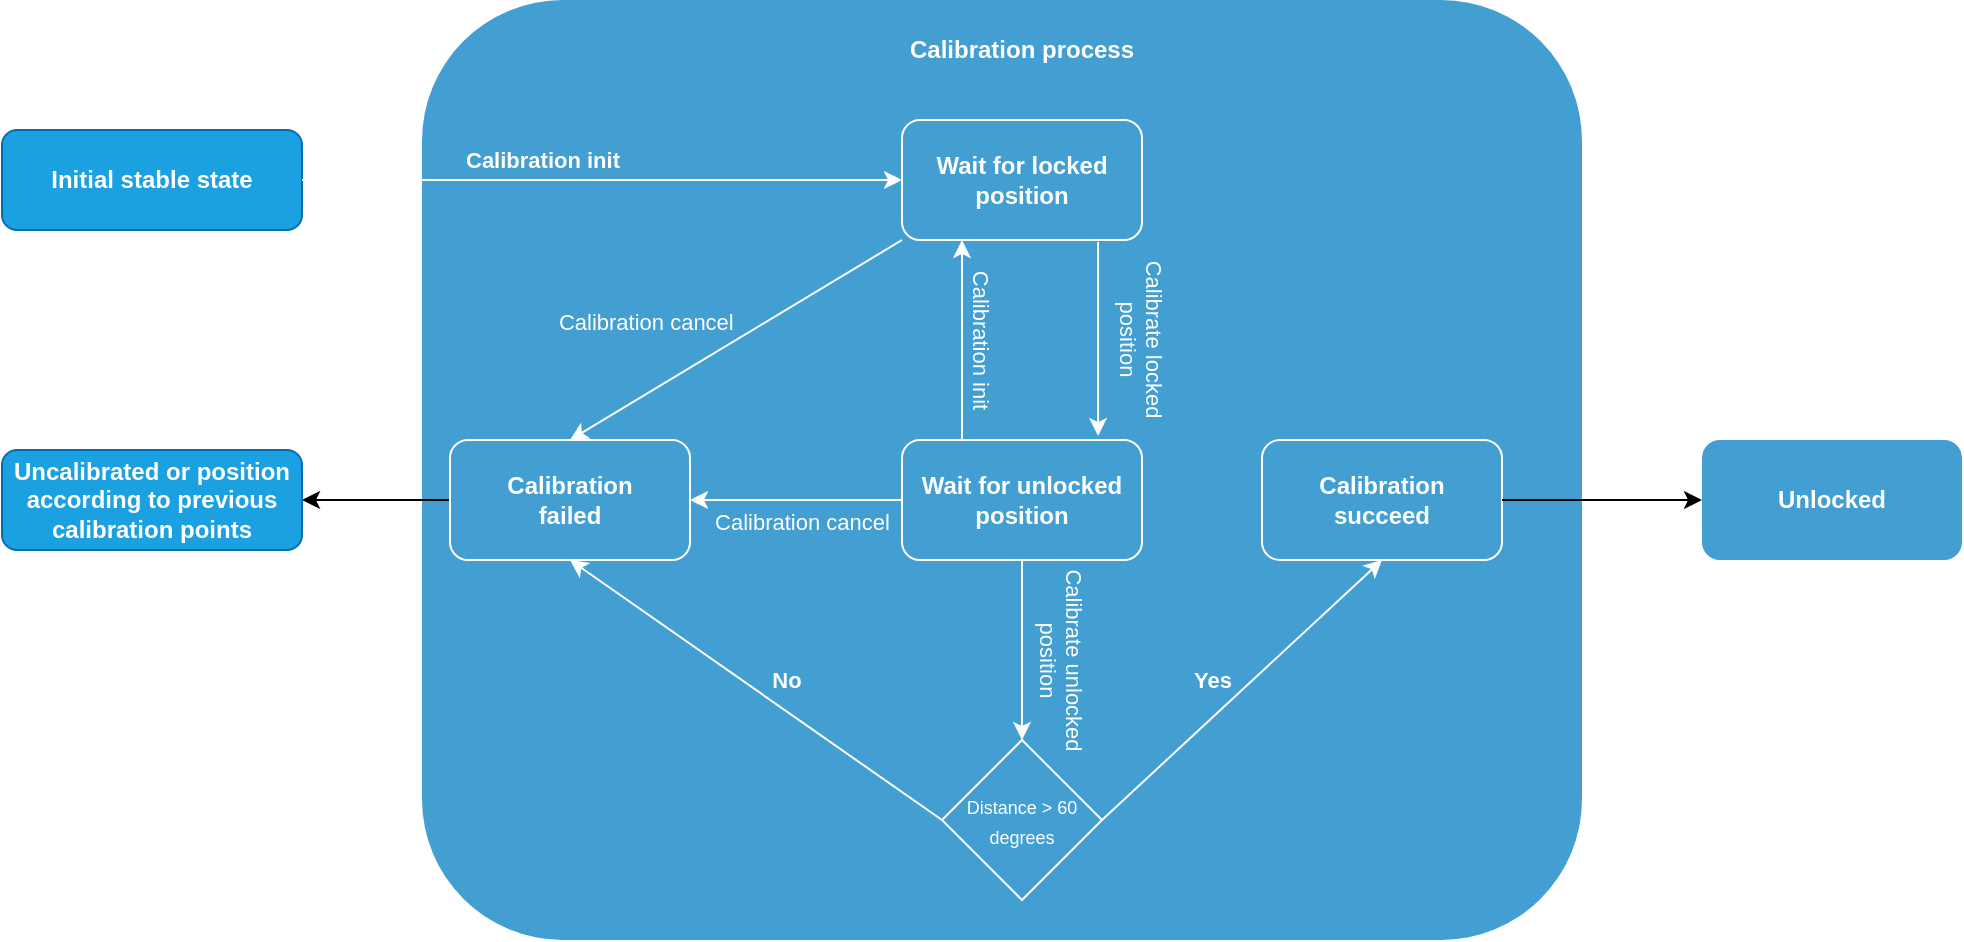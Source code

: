<mxfile version="23.0.2" type="device">
  <diagram id="V6EAEFwaIlpr3qccd9h4" name="Page-1">
    <mxGraphModel dx="1434" dy="844" grid="1" gridSize="10" guides="1" tooltips="1" connect="1" arrows="1" fold="1" page="1" pageScale="1" pageWidth="827" pageHeight="1169" background="#ffffff" math="0" shadow="0">
      <root>
        <mxCell id="0" />
        <mxCell id="1" parent="0" />
        <mxCell id="8" value="&lt;p style=&quot;line-height: 120%;&quot;&gt;&lt;br&gt;&lt;/p&gt;" style="rounded=1;whiteSpace=wrap;html=1;fillColor=#439ED2;align=left;strokeColor=none;fontColor=#FFFFFF;strokeWidth=3;" parent="1" vertex="1">
          <mxGeometry x="240" y="30" width="580" height="470" as="geometry" />
        </mxCell>
        <mxCell id="5" value="&lt;b&gt;&lt;font&gt;Initial stable state&lt;/font&gt;&lt;br&gt;&lt;/b&gt;" style="rounded=1;whiteSpace=wrap;html=1;fillColor=#1ba1e2;fontColor=#FFFFFF;strokeColor=#006EAF;" parent="1" vertex="1">
          <mxGeometry x="30" y="95" width="150" height="50" as="geometry" />
        </mxCell>
        <mxCell id="6" value="" style="endArrow=classic;html=1;exitX=1;exitY=0.5;exitDx=0;exitDy=0;entryX=0;entryY=0.5;entryDx=0;entryDy=0;fontColor=#FFFFFF;strokeColor=#FFFFFF;" parent="1" source="5" target="12" edge="1">
          <mxGeometry relative="1" as="geometry">
            <mxPoint x="200" y="220" as="sourcePoint" />
            <mxPoint x="300" y="220" as="targetPoint" />
          </mxGeometry>
        </mxCell>
        <mxCell id="7" value="&lt;b&gt;Calibration init&lt;/b&gt;" style="edgeLabel;resizable=0;html=1;align=center;verticalAlign=middle;fillColor=#439ED2;labelBackgroundColor=none;fontColor=#FFFFFF;" parent="6" connectable="0" vertex="1">
          <mxGeometry relative="1" as="geometry">
            <mxPoint x="-30" y="-10" as="offset" />
          </mxGeometry>
        </mxCell>
        <mxCell id="12" value="&lt;b&gt;Wait for locked position&lt;/b&gt;" style="rounded=1;whiteSpace=wrap;html=1;fillColor=#439ED2;fontColor=#FFFFFF;strokeColor=#FFFFFF;" parent="1" vertex="1">
          <mxGeometry x="480" y="90" width="120" height="60" as="geometry" />
        </mxCell>
        <mxCell id="13" value="&lt;b&gt;Wait for unlocked position&lt;/b&gt;" style="rounded=1;whiteSpace=wrap;html=1;fillColor=#439ED2;fontColor=#FFFFFF;strokeColor=#FFFFFF;" parent="1" vertex="1">
          <mxGeometry x="480" y="250" width="120" height="60" as="geometry" />
        </mxCell>
        <mxCell id="16" value="" style="endArrow=classic;html=1;exitX=0.817;exitY=1.017;exitDx=0;exitDy=0;entryX=0.817;entryY=-0.033;entryDx=0;entryDy=0;exitPerimeter=0;entryPerimeter=0;fontColor=#FFFFFF;strokeColor=#FFFFFF;" parent="1" source="12" target="13" edge="1">
          <mxGeometry relative="1" as="geometry">
            <mxPoint x="550" y="190" as="sourcePoint" />
            <mxPoint x="650" y="190" as="targetPoint" />
          </mxGeometry>
        </mxCell>
        <mxCell id="17" value="Calibrate locked&#xa;position" style="edgeLabel;resizable=0;align=center;verticalAlign=middle;fillColor=#439ED2;labelBackgroundColor=none;rotation=90;fontColor=#FFFFFF;" parent="16" connectable="0" vertex="1">
          <mxGeometry relative="1" as="geometry">
            <mxPoint x="22" as="offset" />
          </mxGeometry>
        </mxCell>
        <mxCell id="20" value="" style="endArrow=classic;html=1;exitX=0.25;exitY=0;exitDx=0;exitDy=0;entryX=0.25;entryY=1;entryDx=0;entryDy=0;fontColor=#FFFFFF;strokeColor=#FFFFFF;" parent="1" source="13" target="12" edge="1">
          <mxGeometry relative="1" as="geometry">
            <mxPoint x="490" y="180" as="sourcePoint" />
            <mxPoint x="490" y="267" as="targetPoint" />
          </mxGeometry>
        </mxCell>
        <mxCell id="21" value="Calibration init" style="edgeLabel;resizable=0;align=center;verticalAlign=middle;fillColor=#439ED2;labelBackgroundColor=none;rotation=90;fontColor=#FFFFFF;" parent="20" connectable="0" vertex="1">
          <mxGeometry relative="1" as="geometry">
            <mxPoint x="10" as="offset" />
          </mxGeometry>
        </mxCell>
        <mxCell id="25" value="" style="endArrow=classic;html=1;exitX=0.5;exitY=1;exitDx=0;exitDy=0;entryX=0.5;entryY=0;entryDx=0;entryDy=0;fontColor=#FFFFFF;strokeColor=#FFFFFF;" parent="1" source="13" target="32" edge="1">
          <mxGeometry relative="1" as="geometry">
            <mxPoint x="590" y="310" as="sourcePoint" />
            <mxPoint x="550" y="400" as="targetPoint" />
          </mxGeometry>
        </mxCell>
        <mxCell id="26" value="Calibrate unlocked&#xa;position" style="edgeLabel;resizable=0;align=center;verticalAlign=middle;fillColor=#439ED2;labelBackgroundColor=none;rotation=90;fontColor=#FFFFFF;" parent="25" connectable="0" vertex="1">
          <mxGeometry relative="1" as="geometry">
            <mxPoint x="20" y="5" as="offset" />
          </mxGeometry>
        </mxCell>
        <mxCell id="29" value="&lt;b&gt;Unlocked&lt;/b&gt;" style="rounded=1;whiteSpace=wrap;html=1;labelBackgroundColor=none;fillColor=#439ED2;strokeColor=none;fontColor=#FFFFFF;" parent="1" vertex="1">
          <mxGeometry x="880" y="250" width="130" height="60" as="geometry" />
        </mxCell>
        <mxCell id="32" value="&lt;font style=&quot;font-size: 9px;&quot;&gt;Distance &amp;gt; 60 degrees&lt;/font&gt;" style="rhombus;whiteSpace=wrap;html=1;labelBackgroundColor=none;fillColor=none;strokeColor=#FFFFFF;fontColor=#FFFFFF;" parent="1" vertex="1">
          <mxGeometry x="500" y="400" width="80" height="80" as="geometry" />
        </mxCell>
        <mxCell id="35" value="" style="endArrow=classic;html=1;exitX=1;exitY=0.5;exitDx=0;exitDy=0;entryX=0.5;entryY=1;entryDx=0;entryDy=0;fontColor=#FFFFFF;strokeColor=#FFFFFF;" parent="1" source="32" target="42" edge="1">
          <mxGeometry relative="1" as="geometry">
            <mxPoint x="380" y="420" as="sourcePoint" />
            <mxPoint x="180" y="370" as="targetPoint" />
          </mxGeometry>
        </mxCell>
        <mxCell id="36" value="&lt;b&gt;Yes&lt;/b&gt;" style="edgeLabel;resizable=0;html=1;align=center;verticalAlign=middle;fillColor=#439ED2;labelBackgroundColor=none;fontColor=#FFFFFF;" parent="35" connectable="0" vertex="1">
          <mxGeometry relative="1" as="geometry">
            <mxPoint x="-15" y="-5" as="offset" />
          </mxGeometry>
        </mxCell>
        <mxCell id="39" value="" style="endArrow=classic;html=1;exitX=0;exitY=0.5;exitDx=0;exitDy=0;entryX=0.5;entryY=1;entryDx=0;entryDy=0;strokeColor=#FFFFFF;fontColor=#FFFFFF;" parent="1" source="32" target="43" edge="1">
          <mxGeometry relative="1" as="geometry">
            <mxPoint x="370" y="330.0" as="sourcePoint" />
            <mxPoint x="520" y="530" as="targetPoint" />
          </mxGeometry>
        </mxCell>
        <mxCell id="40" value="&lt;b&gt;No&lt;/b&gt;" style="edgeLabel;resizable=0;html=1;align=center;verticalAlign=middle;fillColor=#439ED2;labelBackgroundColor=none;fontColor=#FFFFFF;" parent="39" connectable="0" vertex="1">
          <mxGeometry relative="1" as="geometry">
            <mxPoint x="15" y="-5" as="offset" />
          </mxGeometry>
        </mxCell>
        <mxCell id="41" value="&lt;b&gt;&lt;font style=&quot;font-size: 12px;&quot;&gt;Calibration process&lt;br&gt;&lt;/font&gt;&lt;/b&gt;" style="text;html=1;strokeColor=none;fillColor=none;align=center;verticalAlign=middle;whiteSpace=wrap;rounded=0;labelBackgroundColor=none;fontSize=9;fontColor=#FFFFFF;" parent="1" vertex="1">
          <mxGeometry x="465" y="40" width="150" height="30" as="geometry" />
        </mxCell>
        <mxCell id="42" value="&lt;b&gt;Calibration&lt;br&gt;succeed&lt;/b&gt;" style="rounded=1;whiteSpace=wrap;html=1;fillColor=#439ED2;strokeColor=#FFFFFF;fontColor=#FFFFFF;" parent="1" vertex="1">
          <mxGeometry x="660" y="250" width="120" height="60" as="geometry" />
        </mxCell>
        <mxCell id="55" style="edgeStyle=none;html=1;exitX=0;exitY=0.5;exitDx=0;exitDy=0;entryX=1;entryY=0.5;entryDx=0;entryDy=0;fontSize=12;fontColor=#FFFFFF;" parent="1" source="43" target="54" edge="1">
          <mxGeometry relative="1" as="geometry" />
        </mxCell>
        <mxCell id="43" value="&lt;b&gt;Calibration&lt;br&gt;failed&lt;/b&gt;" style="rounded=1;whiteSpace=wrap;html=1;fillColor=#439ED2;fontColor=#FFFFFF;strokeColor=#FFFFFF;" parent="1" vertex="1">
          <mxGeometry x="254" y="250" width="120" height="60" as="geometry" />
        </mxCell>
        <mxCell id="44" value="" style="endArrow=classic;html=1;exitX=0;exitY=1;exitDx=0;exitDy=0;entryX=0.5;entryY=0;entryDx=0;entryDy=0;fontColor=#FFFFFF;strokeColor=#FFFFFF;" parent="1" source="12" target="43" edge="1">
          <mxGeometry relative="1" as="geometry">
            <mxPoint x="370" y="140" as="sourcePoint" />
            <mxPoint x="370" y="237.0" as="targetPoint" />
          </mxGeometry>
        </mxCell>
        <mxCell id="45" value="Calibration cancel" style="edgeLabel;resizable=0;align=center;verticalAlign=middle;fillColor=#439ED2;labelBackgroundColor=none;rotation=0;fontColor=#FFFFFF;" parent="44" connectable="0" vertex="1">
          <mxGeometry relative="1" as="geometry">
            <mxPoint x="-45" y="-10" as="offset" />
          </mxGeometry>
        </mxCell>
        <mxCell id="46" value="" style="endArrow=classic;html=1;exitX=0;exitY=0.5;exitDx=0;exitDy=0;entryX=1;entryY=0.5;entryDx=0;entryDy=0;fontColor=#FFFFFF;strokeColor=#FFFFFF;" parent="1" source="13" target="43" edge="1">
          <mxGeometry relative="1" as="geometry">
            <mxPoint x="470" y="160" as="sourcePoint" />
            <mxPoint x="360" y="260" as="targetPoint" />
          </mxGeometry>
        </mxCell>
        <mxCell id="47" value="Calibration cancel" style="edgeLabel;resizable=0;align=center;verticalAlign=middle;fillColor=#439ED2;labelBackgroundColor=none;rotation=0;fontColor=#FFFFFF;" parent="46" connectable="0" vertex="1">
          <mxGeometry relative="1" as="geometry">
            <mxPoint x="3" y="10" as="offset" />
          </mxGeometry>
        </mxCell>
        <mxCell id="52" value="" style="endArrow=classic;html=1;fontSize=12;exitX=1;exitY=0.5;exitDx=0;exitDy=0;entryX=0;entryY=0.5;entryDx=0;entryDy=0;fontColor=#FFFFFF;" parent="1" source="42" target="29" edge="1">
          <mxGeometry relative="1" as="geometry">
            <mxPoint x="850" y="200" as="sourcePoint" />
            <mxPoint x="950" y="200" as="targetPoint" />
          </mxGeometry>
        </mxCell>
        <mxCell id="54" value="&lt;b&gt;&lt;font&gt;Uncalibrated or position according to previous calibration points&lt;/font&gt;&lt;br&gt;&lt;/b&gt;" style="rounded=1;whiteSpace=wrap;html=1;fillColor=#1ba1e2;fontColor=#FFFFFF;strokeColor=#006EAF;" parent="1" vertex="1">
          <mxGeometry x="30" y="255" width="150" height="50" as="geometry" />
        </mxCell>
      </root>
    </mxGraphModel>
  </diagram>
</mxfile>

